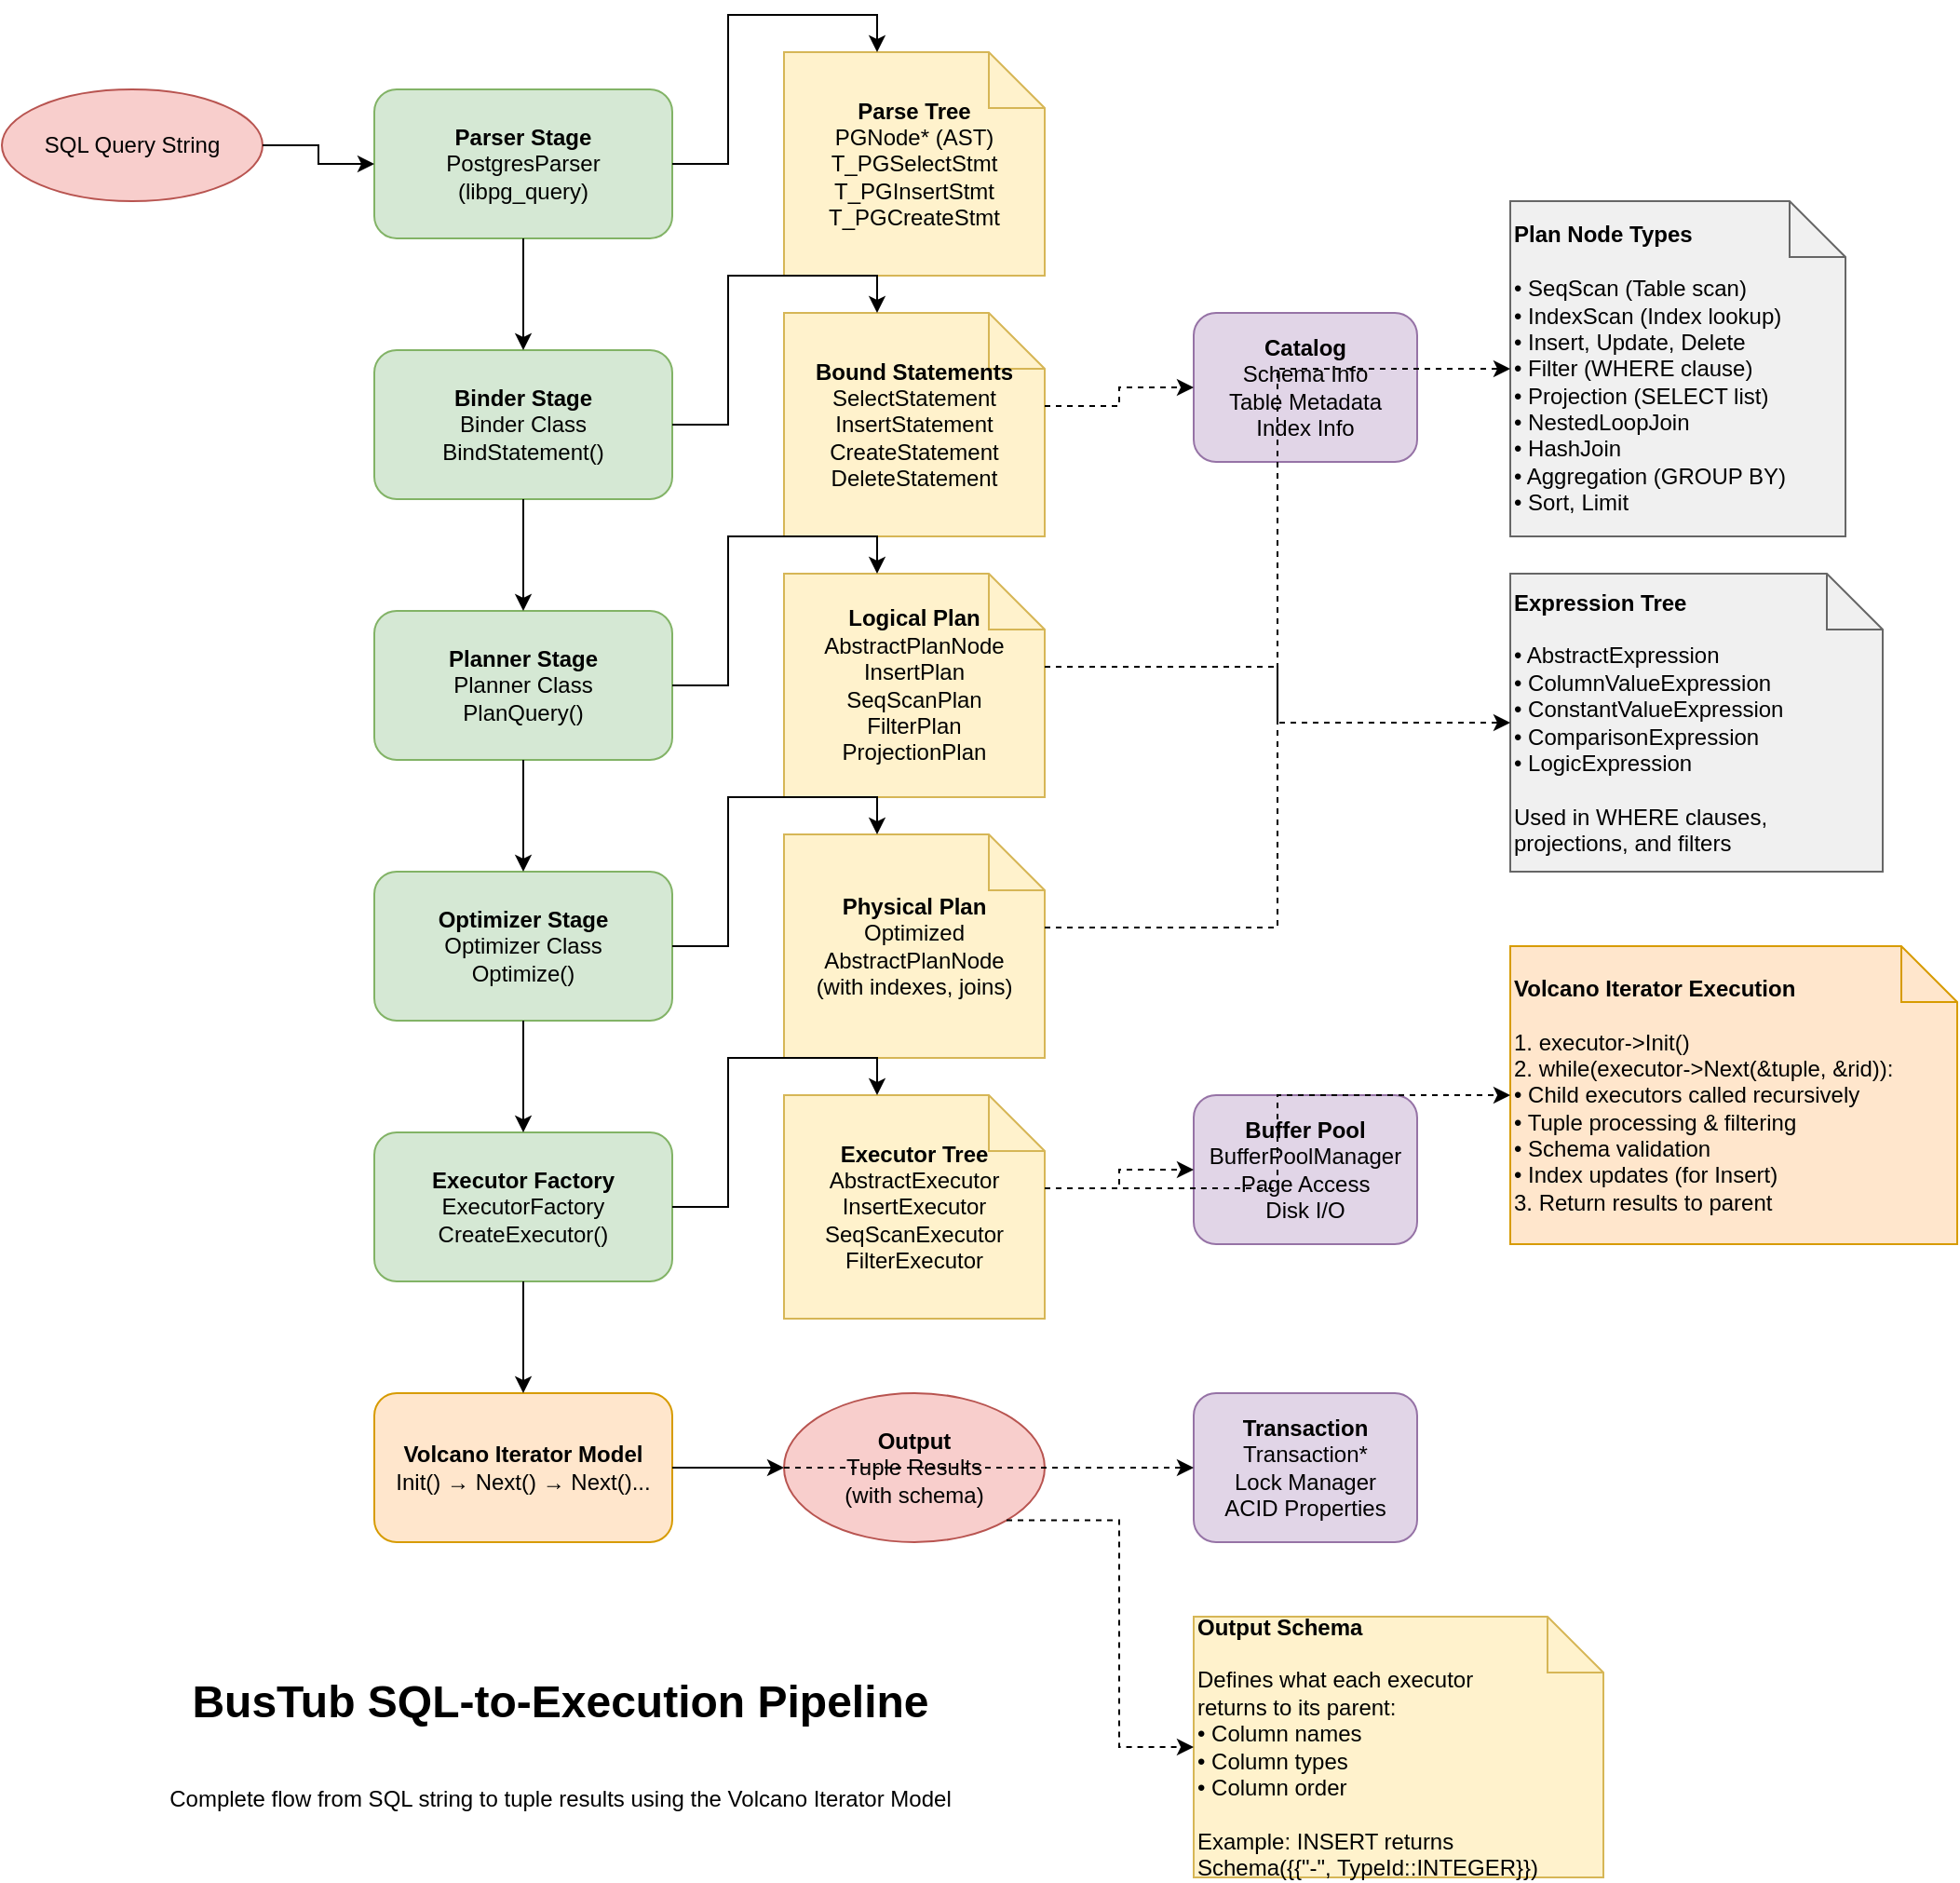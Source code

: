 <mxfile version="24.8.7">
  <diagram name="BusTub SQL-to-Execution Pipeline" id="bustub-pipeline-detailed">
    <mxGraphModel dx="1500" dy="900" grid="1" gridSize="10" guides="1" tooltips="1" connect="1" arrows="1" fold="1" page="1" pageScale="1" pageWidth="1400" pageHeight="1000" math="0" shadow="0">
      <root>
        <mxCell id="0" />
        <mxCell id="1" parent="0" />
        
        <!-- SQL Input -->
        <mxCell id="sql_input" value="SQL Query String" style="ellipse;whiteSpace=wrap;html=1;fillColor=#f8cecc;strokeColor=#b85450;" vertex="1" parent="1">
          <mxGeometry x="40" y="40" width="140" height="60" as="geometry" />
        </mxCell>
        
        <!-- Parser Stage -->
        <mxCell id="parser_stage" value="&lt;b&gt;Parser Stage&lt;/b&gt;&lt;br&gt;PostgresParser&lt;br&gt;(libpg_query)" style="rounded=1;whiteSpace=wrap;html=1;fillColor=#d5e8d4;strokeColor=#82b366;" vertex="1" parent="1">
          <mxGeometry x="240" y="40" width="160" height="80" as="geometry" />
        </mxCell>
        
        <!-- Parse Tree -->
        <mxCell id="parse_tree" value="&lt;b&gt;Parse Tree&lt;/b&gt;&lt;br&gt;PGNode* (AST)&lt;br&gt;T_PGSelectStmt&lt;br&gt;T_PGInsertStmt&lt;br&gt;T_PGCreateStmt" style="shape=note;whiteSpace=wrap;html=1;fillColor=#fff2cc;strokeColor=#d6b656;" vertex="1" parent="1">
          <mxGeometry x="460" y="20" width="140" height="120" as="geometry" />
        </mxCell>
        
        <!-- Binder Stage -->
        <mxCell id="binder_stage" value="&lt;b&gt;Binder Stage&lt;/b&gt;&lt;br&gt;Binder Class&lt;br&gt;BindStatement()" style="rounded=1;whiteSpace=wrap;html=1;fillColor=#d5e8d4;strokeColor=#82b366;" vertex="1" parent="1">
          <mxGeometry x="240" y="180" width="160" height="80" as="geometry" />
        </mxCell>
        
        <!-- Bound Statements -->
        <mxCell id="bound_statements" value="&lt;b&gt;Bound Statements&lt;/b&gt;&lt;br&gt;SelectStatement&lt;br&gt;InsertStatement&lt;br&gt;CreateStatement&lt;br&gt;DeleteStatement" style="shape=note;whiteSpace=wrap;html=1;fillColor=#fff2cc;strokeColor=#d6b656;" vertex="1" parent="1">
          <mxGeometry x="460" y="160" width="140" height="120" as="geometry" />
        </mxCell>
        
        <!-- Planner Stage -->
        <mxCell id="planner_stage" value="&lt;b&gt;Planner Stage&lt;/b&gt;&lt;br&gt;Planner Class&lt;br&gt;PlanQuery()" style="rounded=1;whiteSpace=wrap;html=1;fillColor=#d5e8d4;strokeColor=#82b366;" vertex="1" parent="1">
          <mxGeometry x="240" y="320" width="160" height="80" as="geometry" />
        </mxCell>
        
        <!-- Abstract Plan Node -->
        <mxCell id="abstract_plan" value="&lt;b&gt;Logical Plan&lt;/b&gt;&lt;br&gt;AbstractPlanNode&lt;br&gt;InsertPlan&lt;br&gt;SeqScanPlan&lt;br&gt;FilterPlan&lt;br&gt;ProjectionPlan" style="shape=note;whiteSpace=wrap;html=1;fillColor=#fff2cc;strokeColor=#d6b656;" vertex="1" parent="1">
          <mxGeometry x="460" y="300" width="140" height="120" as="geometry" />
        </mxCell>
        
        <!-- Optimizer Stage -->
        <mxCell id="optimizer_stage" value="&lt;b&gt;Optimizer Stage&lt;/b&gt;&lt;br&gt;Optimizer Class&lt;br&gt;Optimize()" style="rounded=1;whiteSpace=wrap;html=1;fillColor=#d5e8d4;strokeColor=#82b366;" vertex="1" parent="1">
          <mxGeometry x="240" y="460" width="160" height="80" as="geometry" />
        </mxCell>
        
        <!-- Optimized Plan -->
        <mxCell id="optimized_plan" value="&lt;b&gt;Physical Plan&lt;/b&gt;&lt;br&gt;Optimized&lt;br&gt;AbstractPlanNode&lt;br&gt;(with indexes, joins)" style="shape=note;whiteSpace=wrap;html=1;fillColor=#fff2cc;strokeColor=#d6b656;" vertex="1" parent="1">
          <mxGeometry x="460" y="440" width="140" height="120" as="geometry" />
        </mxCell>
        
        <!-- Executor Factory -->
        <mxCell id="executor_factory" value="&lt;b&gt;Executor Factory&lt;/b&gt;&lt;br&gt;ExecutorFactory&lt;br&gt;CreateExecutor()" style="rounded=1;whiteSpace=wrap;html=1;fillColor=#d5e8d4;strokeColor=#82b366;" vertex="1" parent="1">
          <mxGeometry x="240" y="600" width="160" height="80" as="geometry" />
        </mxCell>
        
        <!-- Executor Tree -->
        <mxCell id="executor_tree" value="&lt;b&gt;Executor Tree&lt;/b&gt;&lt;br&gt;AbstractExecutor&lt;br&gt;InsertExecutor&lt;br&gt;SeqScanExecutor&lt;br&gt;FilterExecutor" style="shape=note;whiteSpace=wrap;html=1;fillColor=#fff2cc;strokeColor=#d6b656;" vertex="1" parent="1">
          <mxGeometry x="460" y="580" width="140" height="120" as="geometry" />
        </mxCell>
        
        <!-- Volcano Iterator Model -->
        <mxCell id="volcano_execution" value="&lt;b&gt;Volcano Iterator Model&lt;/b&gt;&lt;br&gt;Init() → Next() → Next()..." style="rounded=1;whiteSpace=wrap;html=1;fillColor=#ffe6cc;strokeColor=#d79b00;" vertex="1" parent="1">
          <mxGeometry x="240" y="740" width="160" height="80" as="geometry" />
        </mxCell>
        
        <!-- Output Tuples -->
        <mxCell id="output_tuples" value="&lt;b&gt;Output&lt;/b&gt;&lt;br&gt;Tuple Results&lt;br&gt;(with schema)" style="ellipse;whiteSpace=wrap;html=1;fillColor=#f8cecc;strokeColor=#b85450;" vertex="1" parent="1">
          <mxGeometry x="460" y="740" width="140" height="80" as="geometry" />
        </mxCell>
        
        <!-- Flow Arrows -->
        <mxCell id="flow_1" style="edgeStyle=orthogonalEdgeStyle;rounded=0;orthogonalLoop=1;jettySize=auto;html=1;exitX=1;exitY=0.5;exitDx=0;exitDy=0;entryX=0;entryY=0.5;entryDx=0;entryDy=0;" edge="1" parent="1" source="sql_input" target="parser_stage">
          <mxGeometry relative="1" as="geometry" />
        </mxCell>
        
        <mxCell id="flow_2" style="edgeStyle=orthogonalEdgeStyle;rounded=0;orthogonalLoop=1;jettySize=auto;html=1;exitX=1;exitY=0.5;exitDx=0;exitDy=0;entryX=0;entryY=0;entryDx=50;entryDy=0;entryPerimeter=0;" edge="1" parent="1" source="parser_stage" target="parse_tree">
          <mxGeometry relative="1" as="geometry" />
        </mxCell>
        
        <mxCell id="flow_3" style="edgeStyle=orthogonalEdgeStyle;rounded=0;orthogonalLoop=1;jettySize=auto;html=1;exitX=0.5;exitY=1;exitDx=0;exitDy=0;entryX=0.5;entryY=0;entryDx=0;entryDy=0;" edge="1" parent="1" source="parser_stage" target="binder_stage">
          <mxGeometry relative="1" as="geometry" />
        </mxCell>
        
        <mxCell id="flow_4" style="edgeStyle=orthogonalEdgeStyle;rounded=0;orthogonalLoop=1;jettySize=auto;html=1;exitX=1;exitY=0.5;exitDx=0;exitDy=0;entryX=0;entryY=0;entryDx=50;entryDy=0;entryPerimeter=0;" edge="1" parent="1" source="binder_stage" target="bound_statements">
          <mxGeometry relative="1" as="geometry" />
        </mxCell>
        
        <mxCell id="flow_5" style="edgeStyle=orthogonalEdgeStyle;rounded=0;orthogonalLoop=1;jettySize=auto;html=1;exitX=0.5;exitY=1;exitDx=0;exitDy=0;entryX=0.5;entryY=0;entryDx=0;entryDy=0;" edge="1" parent="1" source="binder_stage" target="planner_stage">
          <mxGeometry relative="1" as="geometry" />
        </mxCell>
        
        <mxCell id="flow_6" style="edgeStyle=orthogonalEdgeStyle;rounded=0;orthogonalLoop=1;jettySize=auto;html=1;exitX=1;exitY=0.5;exitDx=0;exitDy=0;entryX=0;entryY=0;entryDx=50;entryDy=0;entryPerimeter=0;" edge="1" parent="1" source="planner_stage" target="abstract_plan">
          <mxGeometry relative="1" as="geometry" />
        </mxCell>
        
        <mxCell id="flow_7" style="edgeStyle=orthogonalEdgeStyle;rounded=0;orthogonalLoop=1;jettySize=auto;html=1;exitX=0.5;exitY=1;exitDx=0;exitDy=0;entryX=0.5;entryY=0;entryDx=0;entryDy=0;" edge="1" parent="1" source="planner_stage" target="optimizer_stage">
          <mxGeometry relative="1" as="geometry" />
        </mxCell>
        
        <mxCell id="flow_8" style="edgeStyle=orthogonalEdgeStyle;rounded=0;orthogonalLoop=1;jettySize=auto;html=1;exitX=1;exitY=0.5;exitDx=0;exitDy=0;entryX=0;entryY=0;entryDx=50;entryDy=0;entryPerimeter=0;" edge="1" parent="1" source="optimizer_stage" target="optimized_plan">
          <mxGeometry relative="1" as="geometry" />
        </mxCell>
        
        <mxCell id="flow_9" style="edgeStyle=orthogonalEdgeStyle;rounded=0;orthogonalLoop=1;jettySize=auto;html=1;exitX=0.5;exitY=1;exitDx=0;exitDy=0;entryX=0.5;entryY=0;entryDx=0;entryDy=0;" edge="1" parent="1" source="optimizer_stage" target="executor_factory">
          <mxGeometry relative="1" as="geometry" />
        </mxCell>
        
        <mxCell id="flow_10" style="edgeStyle=orthogonalEdgeStyle;rounded=0;orthogonalLoop=1;jettySize=auto;html=1;exitX=1;exitY=0.5;exitDx=0;exitDy=0;entryX=0;entryY=0;entryDx=50;entryDy=0;entryPerimeter=0;" edge="1" parent="1" source="executor_factory" target="executor_tree">
          <mxGeometry relative="1" as="geometry" />
        </mxCell>
        
        <mxCell id="flow_11" style="edgeStyle=orthogonalEdgeStyle;rounded=0;orthogonalLoop=1;jettySize=auto;html=1;exitX=0.5;exitY=1;exitDx=0;exitDy=0;entryX=0.5;entryY=0;entryDx=0;entryDy=0;" edge="1" parent="1" source="executor_factory" target="volcano_execution">
          <mxGeometry relative="1" as="geometry" />
        </mxCell>
        
        <mxCell id="flow_12" style="edgeStyle=orthogonalEdgeStyle;rounded=0;orthogonalLoop=1;jettySize=auto;html=1;exitX=1;exitY=0.5;exitDx=0;exitDy=0;entryX=0;entryY=0.5;entryDx=0;entryDy=0;" edge="1" parent="1" source="volcano_execution" target="output_tuples">
          <mxGeometry relative="1" as="geometry" />
        </mxCell>
        
        <!-- Detailed Components -->
        
        <!-- Catalog Interaction -->
        <mxCell id="catalog" value="&lt;b&gt;Catalog&lt;/b&gt;&lt;br&gt;Schema Info&lt;br&gt;Table Metadata&lt;br&gt;Index Info" style="rounded=1;whiteSpace=wrap;html=1;fillColor=#e1d5e7;strokeColor=#9673a6;" vertex="1" parent="1">
          <mxGeometry x="680" y="160" width="120" height="80" as="geometry" />
        </mxCell>
        
        <!-- Buffer Pool Manager -->
        <mxCell id="bpm" value="&lt;b&gt;Buffer Pool&lt;/b&gt;&lt;br&gt;BufferPoolManager&lt;br&gt;Page Access&lt;br&gt;Disk I/O" style="rounded=1;whiteSpace=wrap;html=1;fillColor=#e1d5e7;strokeColor=#9673a6;" vertex="1" parent="1">
          <mxGeometry x="680" y="580" width="120" height="80" as="geometry" />
        </mxCell>
        
        <!-- Transaction Manager -->
        <mxCell id="txn_mgr" value="&lt;b&gt;Transaction&lt;/b&gt;&lt;br&gt;Transaction*&lt;br&gt;Lock Manager&lt;br&gt;ACID Properties" style="rounded=1;whiteSpace=wrap;html=1;fillColor=#e1d5e7;strokeColor=#9673a6;" vertex="1" parent="1">
          <mxGeometry x="680" y="740" width="120" height="80" as="geometry" />
        </mxCell>
        
        <!-- Connections to components -->
        <mxCell id="catalog_link" style="edgeStyle=orthogonalEdgeStyle;rounded=0;orthogonalLoop=1;jettySize=auto;html=1;exitX=1;exitY=0;exitDx=0;exitDy=50;exitPerimeter=0;entryX=0;entryY=0.5;entryDx=0;entryDy=0;dashed=1;" edge="1" parent="1" source="bound_statements" target="catalog">
          <mxGeometry relative="1" as="geometry" />
        </mxCell>
        
        <mxCell id="bpm_link" style="edgeStyle=orthogonalEdgeStyle;rounded=0;orthogonalLoop=1;jettySize=auto;html=1;exitX=1;exitY=0;exitDx=0;exitDy=50;exitPerimeter=0;entryX=0;entryY=0.5;entryDx=0;entryDy=0;dashed=1;" edge="1" parent="1" source="executor_tree" target="bpm">
          <mxGeometry relative="1" as="geometry" />
        </mxCell>
        
        <mxCell id="txn_link" style="edgeStyle=orthogonalEdgeStyle;rounded=0;orthogonalLoop=1;jettySize=auto;html=1;exitX=1;exitY=0.5;exitDx=0;exitDy=0;entryX=0;entryY=0.5;entryDx=0;entryDy=0;dashed=1;" edge="1" parent="1" source="volcano_execution" target="txn_mgr">
          <mxGeometry relative="1" as="geometry" />
        </mxCell>
        
        <!-- Detailed Volcano Model -->
        <mxCell id="volcano_details" value="&lt;b&gt;Volcano Iterator Execution&lt;/b&gt;&lt;br&gt;&lt;br&gt;1. executor-&gt;Init()&lt;br&gt;2. while(executor-&gt;Next(&amp;tuple, &amp;rid)):&lt;br&gt;   • Child executors called recursively&lt;br&gt;   • Tuple processing &amp; filtering&lt;br&gt;   • Schema validation&lt;br&gt;   • Index updates (for Insert)&lt;br&gt;3. Return results to parent" style="shape=note;whiteSpace=wrap;html=1;fillColor=#ffe6cc;strokeColor=#d79b00;align=left;" vertex="1" parent="1">
          <mxGeometry x="850" y="500" width="240" height="160" as="geometry" />
        </mxCell>
        
        <mxCell id="volcano_detail_link" style="edgeStyle=orthogonalEdgeStyle;rounded=0;orthogonalLoop=1;jettySize=auto;html=1;exitX=1;exitY=0;exitDx=0;exitDy=50;exitPerimeter=0;entryX=0;entryY=0.5;entryDx=0;entryDy=0;dashed=1;" edge="1" parent="1" source="executor_tree" target="volcano_details">
          <mxGeometry relative="1" as="geometry" />
        </mxCell>
        
        <!-- Expression Tree Details -->
        <mxCell id="expression_details" value="&lt;b&gt;Expression Tree&lt;/b&gt;&lt;br&gt;&lt;br&gt;• AbstractExpression&lt;br&gt;• ColumnValueExpression&lt;br&gt;• ConstantValueExpression&lt;br&gt;• ComparisonExpression&lt;br&gt;• LogicExpression&lt;br&gt;&lt;br&gt;Used in WHERE clauses,&lt;br&gt;projections, and filters" style="shape=note;whiteSpace=wrap;html=1;fillColor=#f0f0f0;strokeColor=#666666;align=left;" vertex="1" parent="1">
          <mxGeometry x="850" y="300" width="200" height="160" as="geometry" />
        </mxCell>
        
        <mxCell id="expression_link" style="edgeStyle=orthogonalEdgeStyle;rounded=0;orthogonalLoop=1;jettySize=auto;html=1;exitX=1;exitY=0;exitDx=0;exitDy=50;exitPerimeter=0;entryX=0;entryY=0.5;entryDx=0;entryDy=0;dashed=1;" edge="1" parent="1" source="abstract_plan" target="expression_details">
          <mxGeometry relative="1" as="geometry" />
        </mxCell>
        
        <!-- Plan Types Details -->
        <mxCell id="plan_types" value="&lt;b&gt;Plan Node Types&lt;/b&gt;&lt;br&gt;&lt;br&gt;• SeqScan (Table scan)&lt;br&gt;• IndexScan (Index lookup)&lt;br&gt;• Insert, Update, Delete&lt;br&gt;• Filter (WHERE clause)&lt;br&gt;• Projection (SELECT list)&lt;br&gt;• NestedLoopJoin&lt;br&gt;• HashJoin&lt;br&gt;• Aggregation (GROUP BY)&lt;br&gt;• Sort, Limit" style="shape=note;whiteSpace=wrap;html=1;fillColor=#f0f0f0;strokeColor=#666666;align=left;" vertex="1" parent="1">
          <mxGeometry x="850" y="100" width="180" height="180" as="geometry" />
        </mxCell>
        
        <mxCell id="plan_types_link" style="edgeStyle=orthogonalEdgeStyle;rounded=0;orthogonalLoop=1;jettySize=auto;html=1;exitX=1;exitY=0;exitDx=0;exitDy=50;exitPerimeter=0;entryX=0;entryY=0.5;entryDx=0;entryDy=0;dashed=1;" edge="1" parent="1" source="optimized_plan" target="plan_types">
          <mxGeometry relative="1" as="geometry" />
        </mxCell>
        
        <!-- Output Schema Details -->
        <mxCell id="schema_details" value="&lt;b&gt;Output Schema&lt;/b&gt;&lt;br&gt;&lt;br&gt;Defines what each executor&lt;br&gt;returns to its parent:&lt;br&gt;• Column names&lt;br&gt;• Column types&lt;br&gt;• Column order&lt;br&gt;&lt;br&gt;Example: INSERT returns&lt;br&gt;Schema({{&quot;-&quot;, TypeId::INTEGER}})" style="shape=note;whiteSpace=wrap;html=1;fillColor=#fff2cc;strokeColor=#d6b656;align=left;" vertex="1" parent="1">
          <mxGeometry x="680" y="860" width="220" height="140" as="geometry" />
        </mxCell>
        
        <mxCell id="schema_link" style="edgeStyle=orthogonalEdgeStyle;rounded=0;orthogonalLoop=1;jettySize=auto;html=1;exitX=1;exitY=1;exitDx=0;exitDy=0;entryX=0;entryY=0.5;entryDx=0;entryDy=0;dashed=1;" edge="1" parent="1" source="output_tuples" target="schema_details">
          <mxGeometry relative="1" as="geometry" />
        </mxCell>
        
        <!-- Title -->
        <mxCell id="title" value="&lt;h1&gt;BusTub SQL-to-Execution Pipeline&lt;/h1&gt;&lt;br&gt;Complete flow from SQL string to tuple results using the Volcano Iterator Model" style="text;html=1;strokeColor=none;fillColor=none;align=center;verticalAlign=middle;whiteSpace=wrap;rounded=0;fontColor=#000000;" vertex="1" parent="1">
          <mxGeometry x="40" y="880" width="600" height="80" as="geometry" />
        </mxCell>
        
      </root>
    </mxGraphModel>
  </diagram>
</mxfile>
